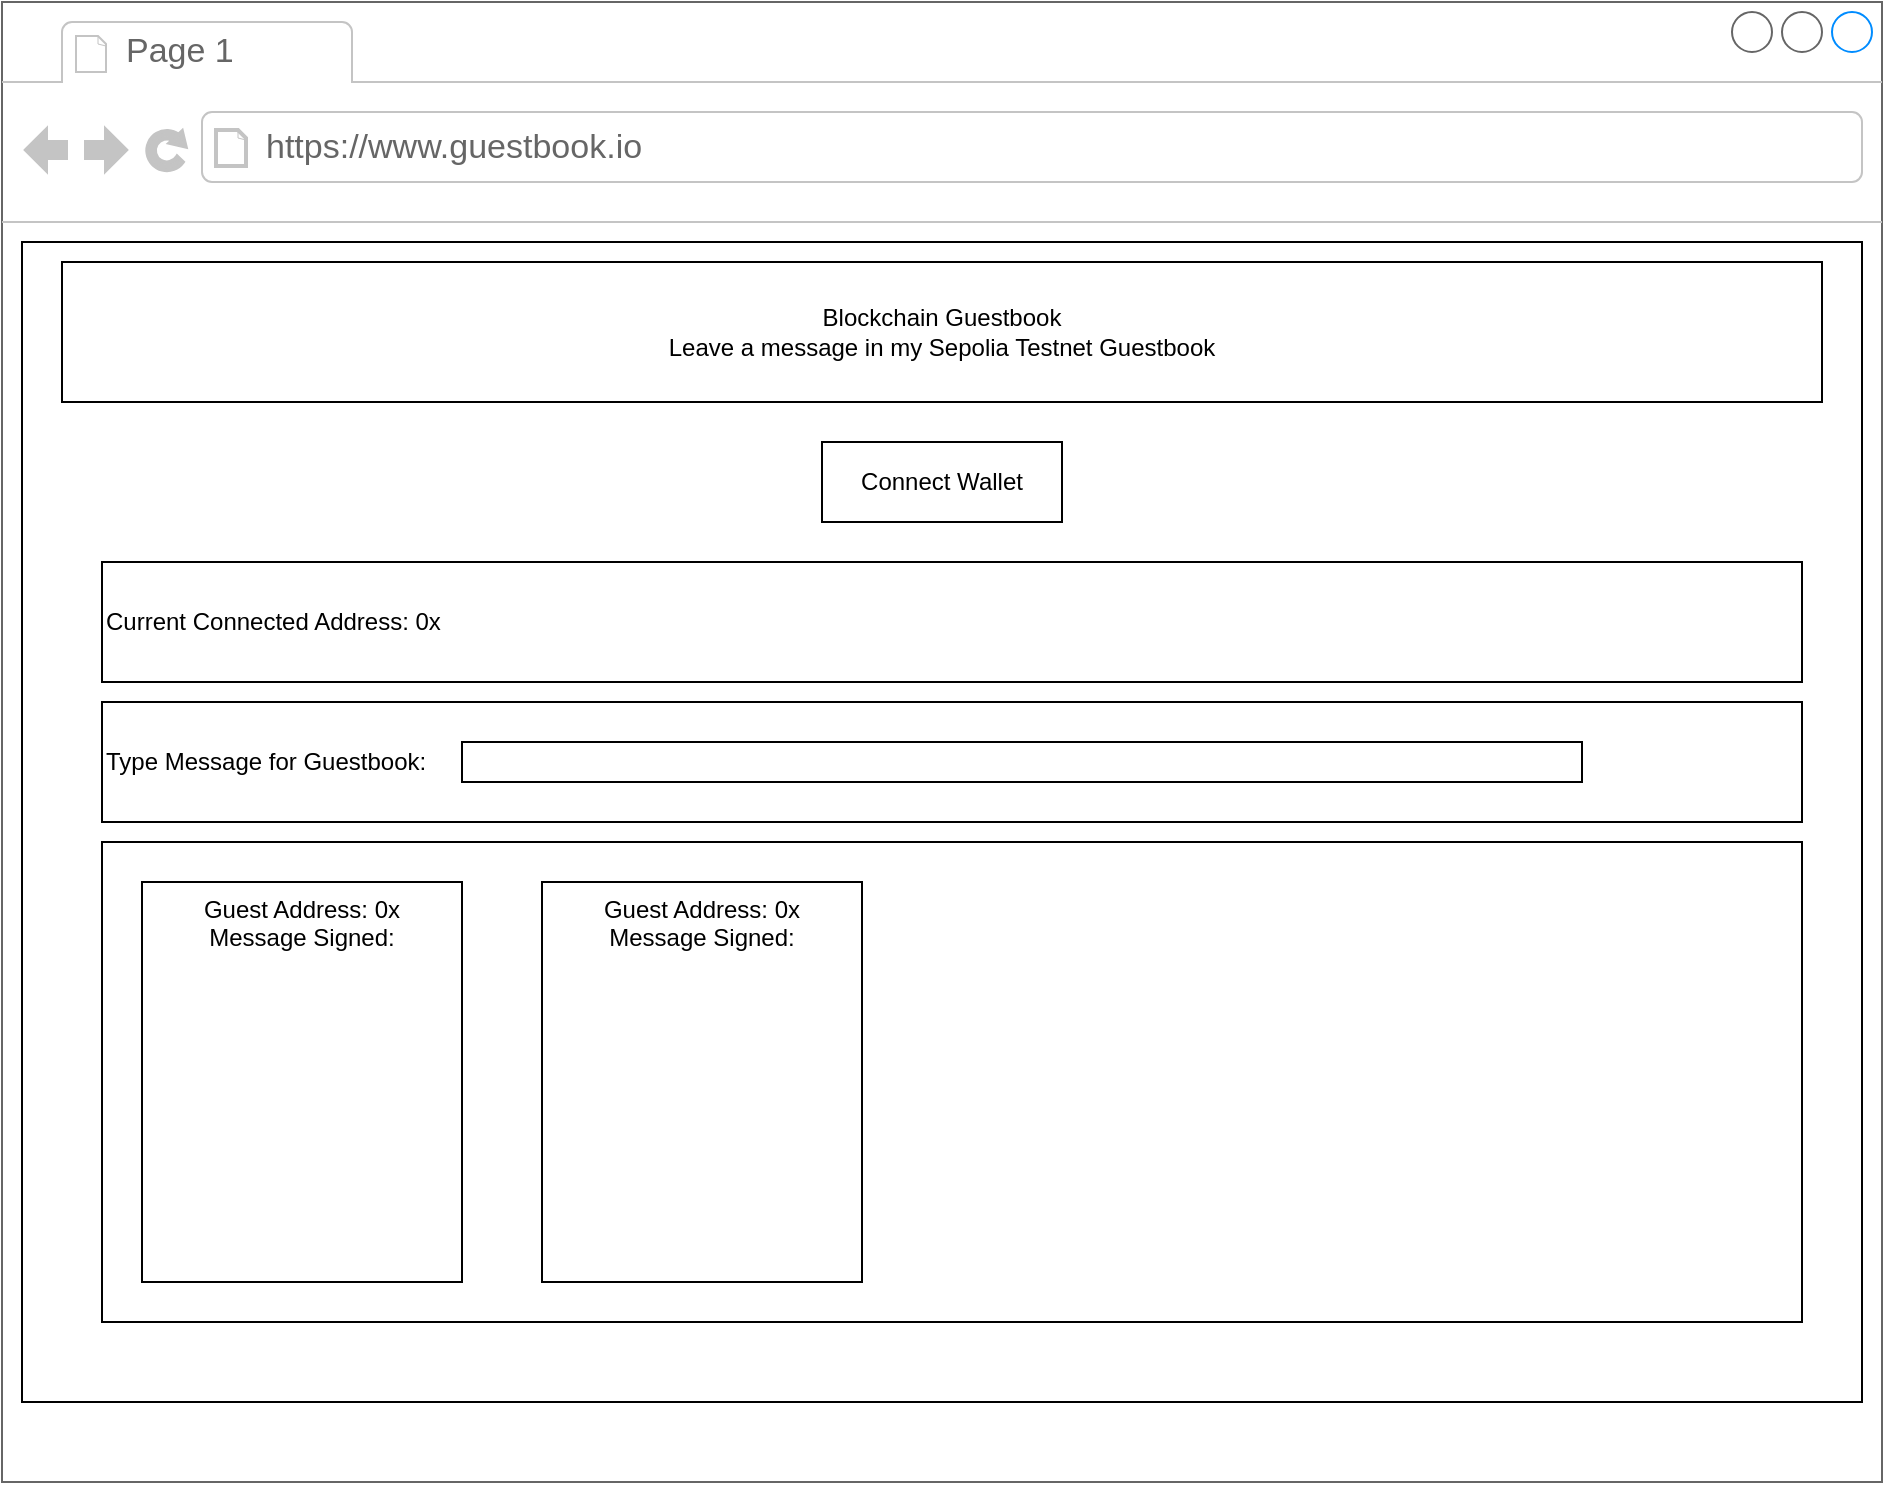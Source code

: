 <mxfile>
    <diagram id="hqW7odHjq5-2o6Mjn52Z" name="Page-1">
        <mxGraphModel dx="1150" dy="655" grid="1" gridSize="10" guides="1" tooltips="1" connect="1" arrows="1" fold="1" page="1" pageScale="1" pageWidth="827" pageHeight="1169" math="0" shadow="0">
            <root>
                <mxCell id="0"/>
                <mxCell id="1" parent="0"/>
                <mxCell id="2" value="" style="strokeWidth=1;shadow=0;dashed=0;align=center;html=1;shape=mxgraph.mockup.containers.browserWindow;rSize=0;strokeColor=#666666;strokeColor2=#008cff;strokeColor3=#c4c4c4;mainText=,;recursiveResize=0;" vertex="1" parent="1">
                    <mxGeometry x="10" y="110" width="940" height="740" as="geometry"/>
                </mxCell>
                <mxCell id="8" value="" style="whiteSpace=wrap;html=1;" vertex="1" parent="2">
                    <mxGeometry x="10" y="120" width="920" height="580" as="geometry"/>
                </mxCell>
                <mxCell id="3" value="Page 1" style="strokeWidth=1;shadow=0;dashed=0;align=center;html=1;shape=mxgraph.mockup.containers.anchor;fontSize=17;fontColor=#666666;align=left;" vertex="1" parent="2">
                    <mxGeometry x="60" y="12" width="110" height="26" as="geometry"/>
                </mxCell>
                <mxCell id="4" value="https://www.guestbook.io" style="strokeWidth=1;shadow=0;dashed=0;align=center;html=1;shape=mxgraph.mockup.containers.anchor;rSize=0;fontSize=17;fontColor=#666666;align=left;" vertex="1" parent="2">
                    <mxGeometry x="130" y="60" width="250" height="26" as="geometry"/>
                </mxCell>
                <mxCell id="5" value="Blockchain Guestbook&lt;br&gt;Leave a message in my Sepolia Testnet Guestbook" style="whiteSpace=wrap;html=1;" vertex="1" parent="2">
                    <mxGeometry x="30" y="130" width="880" height="70" as="geometry"/>
                </mxCell>
                <mxCell id="6" value="Connect Wallet" style="whiteSpace=wrap;html=1;" vertex="1" parent="2">
                    <mxGeometry x="410" y="220" width="120" height="40" as="geometry"/>
                </mxCell>
                <mxCell id="7" value="Current Connected Address: 0x" style="whiteSpace=wrap;html=1;align=left;" vertex="1" parent="2">
                    <mxGeometry x="50" y="280" width="850" height="60" as="geometry"/>
                </mxCell>
                <mxCell id="9" value="Type Message for Guestbook:&amp;nbsp;" style="whiteSpace=wrap;html=1;align=left;" vertex="1" parent="2">
                    <mxGeometry x="50" y="350" width="850" height="60" as="geometry"/>
                </mxCell>
                <mxCell id="10" value="" style="whiteSpace=wrap;html=1;" vertex="1" parent="2">
                    <mxGeometry x="230" y="370" width="560" height="20" as="geometry"/>
                </mxCell>
                <mxCell id="12" value="" style="whiteSpace=wrap;html=1;" vertex="1" parent="2">
                    <mxGeometry x="50" y="420" width="850" height="240" as="geometry"/>
                </mxCell>
                <mxCell id="11" value="Guest Address: 0x&lt;br&gt;Message Signed:" style="whiteSpace=wrap;html=1;verticalAlign=top;" vertex="1" parent="2">
                    <mxGeometry x="70" y="440" width="160" height="200" as="geometry"/>
                </mxCell>
                <mxCell id="13" value="Guest Address: 0x&lt;br&gt;Message Signed:" style="whiteSpace=wrap;html=1;verticalAlign=top;" vertex="1" parent="2">
                    <mxGeometry x="270" y="440" width="160" height="200" as="geometry"/>
                </mxCell>
            </root>
        </mxGraphModel>
    </diagram>
</mxfile>